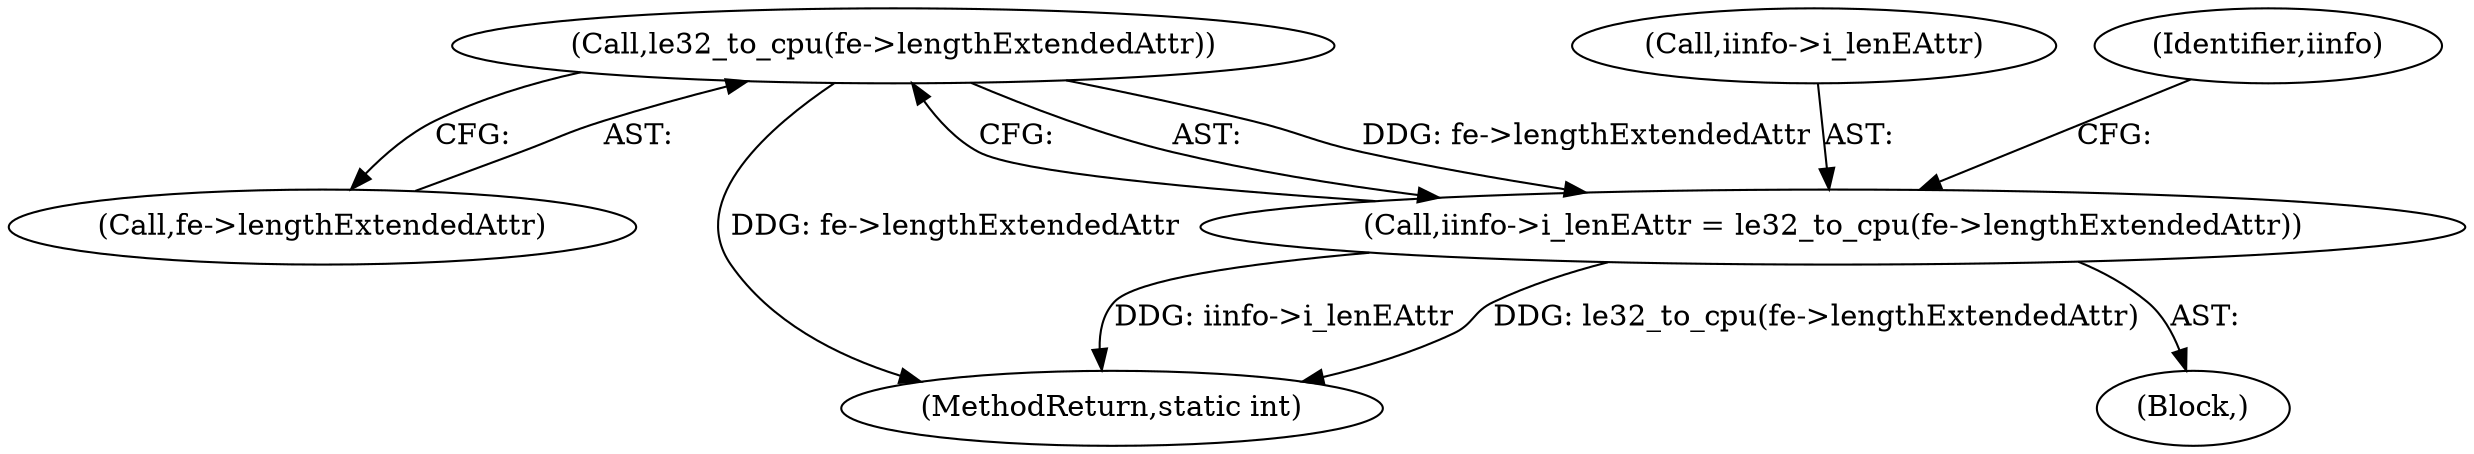 digraph "0_linux_e159332b9af4b04d882dbcfe1bb0117f0a6d4b58@pointer" {
"1000847" [label="(Call,le32_to_cpu(fe->lengthExtendedAttr))"];
"1000843" [label="(Call,iinfo->i_lenEAttr = le32_to_cpu(fe->lengthExtendedAttr))"];
"1000767" [label="(Block,)"];
"1000848" [label="(Call,fe->lengthExtendedAttr)"];
"1000844" [label="(Call,iinfo->i_lenEAttr)"];
"1000847" [label="(Call,le32_to_cpu(fe->lengthExtendedAttr))"];
"1000843" [label="(Call,iinfo->i_lenEAttr = le32_to_cpu(fe->lengthExtendedAttr))"];
"1001226" [label="(MethodReturn,static int)"];
"1000853" [label="(Identifier,iinfo)"];
"1000847" -> "1000843"  [label="AST: "];
"1000847" -> "1000848"  [label="CFG: "];
"1000848" -> "1000847"  [label="AST: "];
"1000843" -> "1000847"  [label="CFG: "];
"1000847" -> "1001226"  [label="DDG: fe->lengthExtendedAttr"];
"1000847" -> "1000843"  [label="DDG: fe->lengthExtendedAttr"];
"1000843" -> "1000767"  [label="AST: "];
"1000844" -> "1000843"  [label="AST: "];
"1000853" -> "1000843"  [label="CFG: "];
"1000843" -> "1001226"  [label="DDG: iinfo->i_lenEAttr"];
"1000843" -> "1001226"  [label="DDG: le32_to_cpu(fe->lengthExtendedAttr)"];
}
